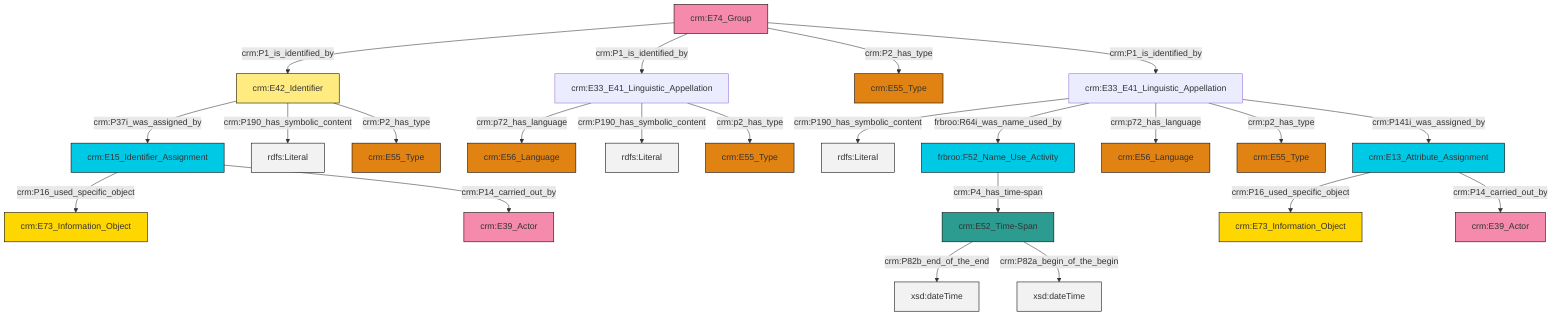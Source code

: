 graph TD
classDef Literal fill:#f2f2f2,stroke:#000000;
classDef CRM_Entity fill:#FFFFFF,stroke:#000000;
classDef Temporal_Entity fill:#00C9E6, stroke:#000000;
classDef Type fill:#E18312, stroke:#000000;
classDef Time-Span fill:#2C9C91, stroke:#000000;
classDef Appellation fill:#FFEB7F, stroke:#000000;
classDef Place fill:#008836, stroke:#000000;
classDef Persistent_Item fill:#B266B2, stroke:#000000;
classDef Conceptual_Object fill:#FFD700, stroke:#000000;
classDef Physical_Thing fill:#D2B48C, stroke:#000000;
classDef Actor fill:#f58aad, stroke:#000000;
classDef PC_Classes fill:#4ce600, stroke:#000000;
classDef Multi fill:#cccccc,stroke:#000000;

4["crm:E74_Group"]:::Actor -->|crm:P1_is_identified_by| 5["crm:E42_Identifier"]:::Appellation
0["crm:E33_E41_Linguistic_Appellation"]:::Default -->|crm:P190_has_symbolic_content| 8[rdfs:Literal]:::Literal
9["crm:E33_E41_Linguistic_Appellation"]:::Default -->|crm:p72_has_language| 10["crm:E56_Language"]:::Type
11["frbroo:F52_Name_Use_Activity"]:::Temporal_Entity -->|crm:P4_has_time-span| 12["crm:E52_Time-Span"]:::Time-Span
13["crm:E13_Attribute_Assignment"]:::Temporal_Entity -->|crm:P16_used_specific_object| 14["crm:E73_Information_Object"]:::Conceptual_Object
4["crm:E74_Group"]:::Actor -->|crm:P1_is_identified_by| 9["crm:E33_E41_Linguistic_Appellation"]:::Default
9["crm:E33_E41_Linguistic_Appellation"]:::Default -->|crm:P190_has_symbolic_content| 18[rdfs:Literal]:::Literal
0["crm:E33_E41_Linguistic_Appellation"]:::Default -->|frbroo:R64i_was_name_used_by| 11["frbroo:F52_Name_Use_Activity"]:::Temporal_Entity
0["crm:E33_E41_Linguistic_Appellation"]:::Default -->|crm:p72_has_language| 2["crm:E56_Language"]:::Type
21["crm:E15_Identifier_Assignment"]:::Temporal_Entity -->|crm:P16_used_specific_object| 27["crm:E73_Information_Object"]:::Conceptual_Object
5["crm:E42_Identifier"]:::Appellation -->|crm:P37i_was_assigned_by| 21["crm:E15_Identifier_Assignment"]:::Temporal_Entity
12["crm:E52_Time-Span"]:::Time-Span -->|crm:P82b_end_of_the_end| 28[xsd:dateTime]:::Literal
5["crm:E42_Identifier"]:::Appellation -->|crm:P190_has_symbolic_content| 29[rdfs:Literal]:::Literal
9["crm:E33_E41_Linguistic_Appellation"]:::Default -->|crm:p2_has_type| 15["crm:E55_Type"]:::Type
4["crm:E74_Group"]:::Actor -->|crm:P2_has_type| 30["crm:E55_Type"]:::Type
0["crm:E33_E41_Linguistic_Appellation"]:::Default -->|crm:p2_has_type| 25["crm:E55_Type"]:::Type
5["crm:E42_Identifier"]:::Appellation -->|crm:P2_has_type| 19["crm:E55_Type"]:::Type
4["crm:E74_Group"]:::Actor -->|crm:P1_is_identified_by| 0["crm:E33_E41_Linguistic_Appellation"]:::Default
0["crm:E33_E41_Linguistic_Appellation"]:::Default -->|crm:P141i_was_assigned_by| 13["crm:E13_Attribute_Assignment"]:::Temporal_Entity
12["crm:E52_Time-Span"]:::Time-Span -->|crm:P82a_begin_of_the_begin| 39[xsd:dateTime]:::Literal
13["crm:E13_Attribute_Assignment"]:::Temporal_Entity -->|crm:P14_carried_out_by| 36["crm:E39_Actor"]:::Actor
21["crm:E15_Identifier_Assignment"]:::Temporal_Entity -->|crm:P14_carried_out_by| 6["crm:E39_Actor"]:::Actor